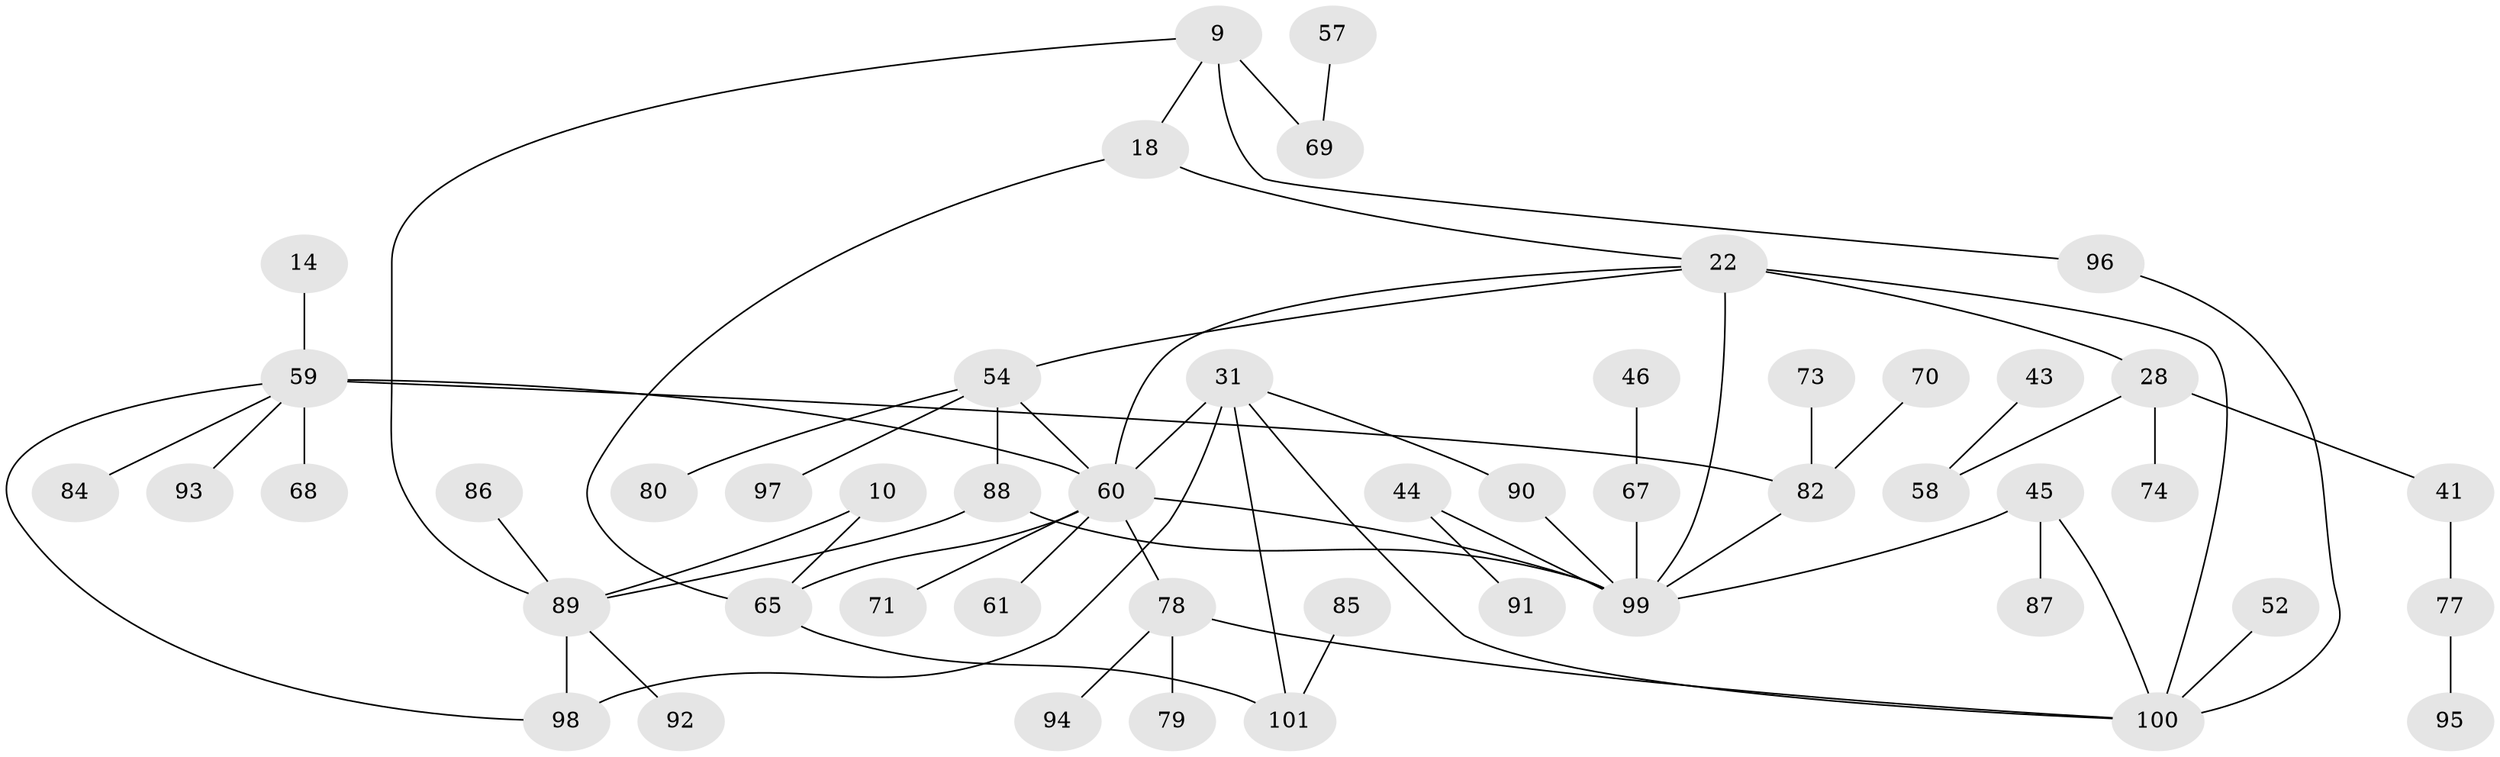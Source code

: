 // original degree distribution, {5: 0.0891089108910891, 6: 0.0297029702970297, 3: 0.21782178217821782, 7: 0.009900990099009901, 4: 0.09900990099009901, 2: 0.25742574257425743, 1: 0.297029702970297}
// Generated by graph-tools (version 1.1) at 2025/41/03/09/25 04:41:27]
// undirected, 50 vertices, 64 edges
graph export_dot {
graph [start="1"]
  node [color=gray90,style=filled];
  9;
  10;
  14;
  18 [super="+12+3"];
  22 [super="+8"];
  28;
  31;
  41;
  43;
  44;
  45;
  46;
  52;
  54 [super="+53"];
  57;
  58 [super="+32"];
  59 [super="+11+55"];
  60 [super="+24+2+33"];
  61;
  65 [super="+1+25"];
  67 [super="+26"];
  68;
  69 [super="+20"];
  70;
  71;
  73;
  74;
  77;
  78 [super="+64+66"];
  79;
  80;
  82 [super="+63"];
  84;
  85;
  86;
  87 [super="+72"];
  88 [super="+27+62"];
  89 [super="+81"];
  90;
  91;
  92;
  93;
  94;
  95;
  96;
  97;
  98 [super="+48"];
  99 [super="+56+75+39"];
  100 [super="+51+83"];
  101 [super="+16+21"];
  9 -- 69 [weight=2];
  9 -- 96;
  9 -- 18;
  9 -- 89;
  10 -- 89;
  10 -- 65;
  14 -- 59;
  18 -- 22;
  18 -- 65;
  22 -- 28 [weight=2];
  22 -- 54;
  22 -- 99;
  22 -- 100;
  22 -- 60;
  28 -- 41;
  28 -- 74;
  28 -- 58;
  31 -- 101;
  31 -- 90;
  31 -- 98 [weight=2];
  31 -- 60;
  31 -- 100;
  41 -- 77;
  43 -- 58;
  44 -- 91;
  44 -- 99;
  45 -- 87 [weight=2];
  45 -- 100;
  45 -- 99;
  46 -- 67;
  52 -- 100;
  54 -- 88 [weight=2];
  54 -- 80;
  54 -- 97;
  54 -- 60;
  57 -- 69;
  59 -- 98 [weight=2];
  59 -- 68;
  59 -- 84;
  59 -- 60 [weight=3];
  59 -- 93;
  59 -- 82;
  60 -- 78 [weight=3];
  60 -- 65 [weight=2];
  60 -- 99 [weight=3];
  60 -- 71;
  60 -- 61;
  65 -- 101;
  67 -- 99;
  70 -- 82;
  73 -- 82;
  77 -- 95;
  78 -- 79;
  78 -- 94;
  78 -- 100;
  82 -- 99;
  85 -- 101;
  86 -- 89;
  88 -- 89;
  88 -- 99;
  89 -- 92;
  89 -- 98 [weight=2];
  90 -- 99;
  96 -- 100;
}
